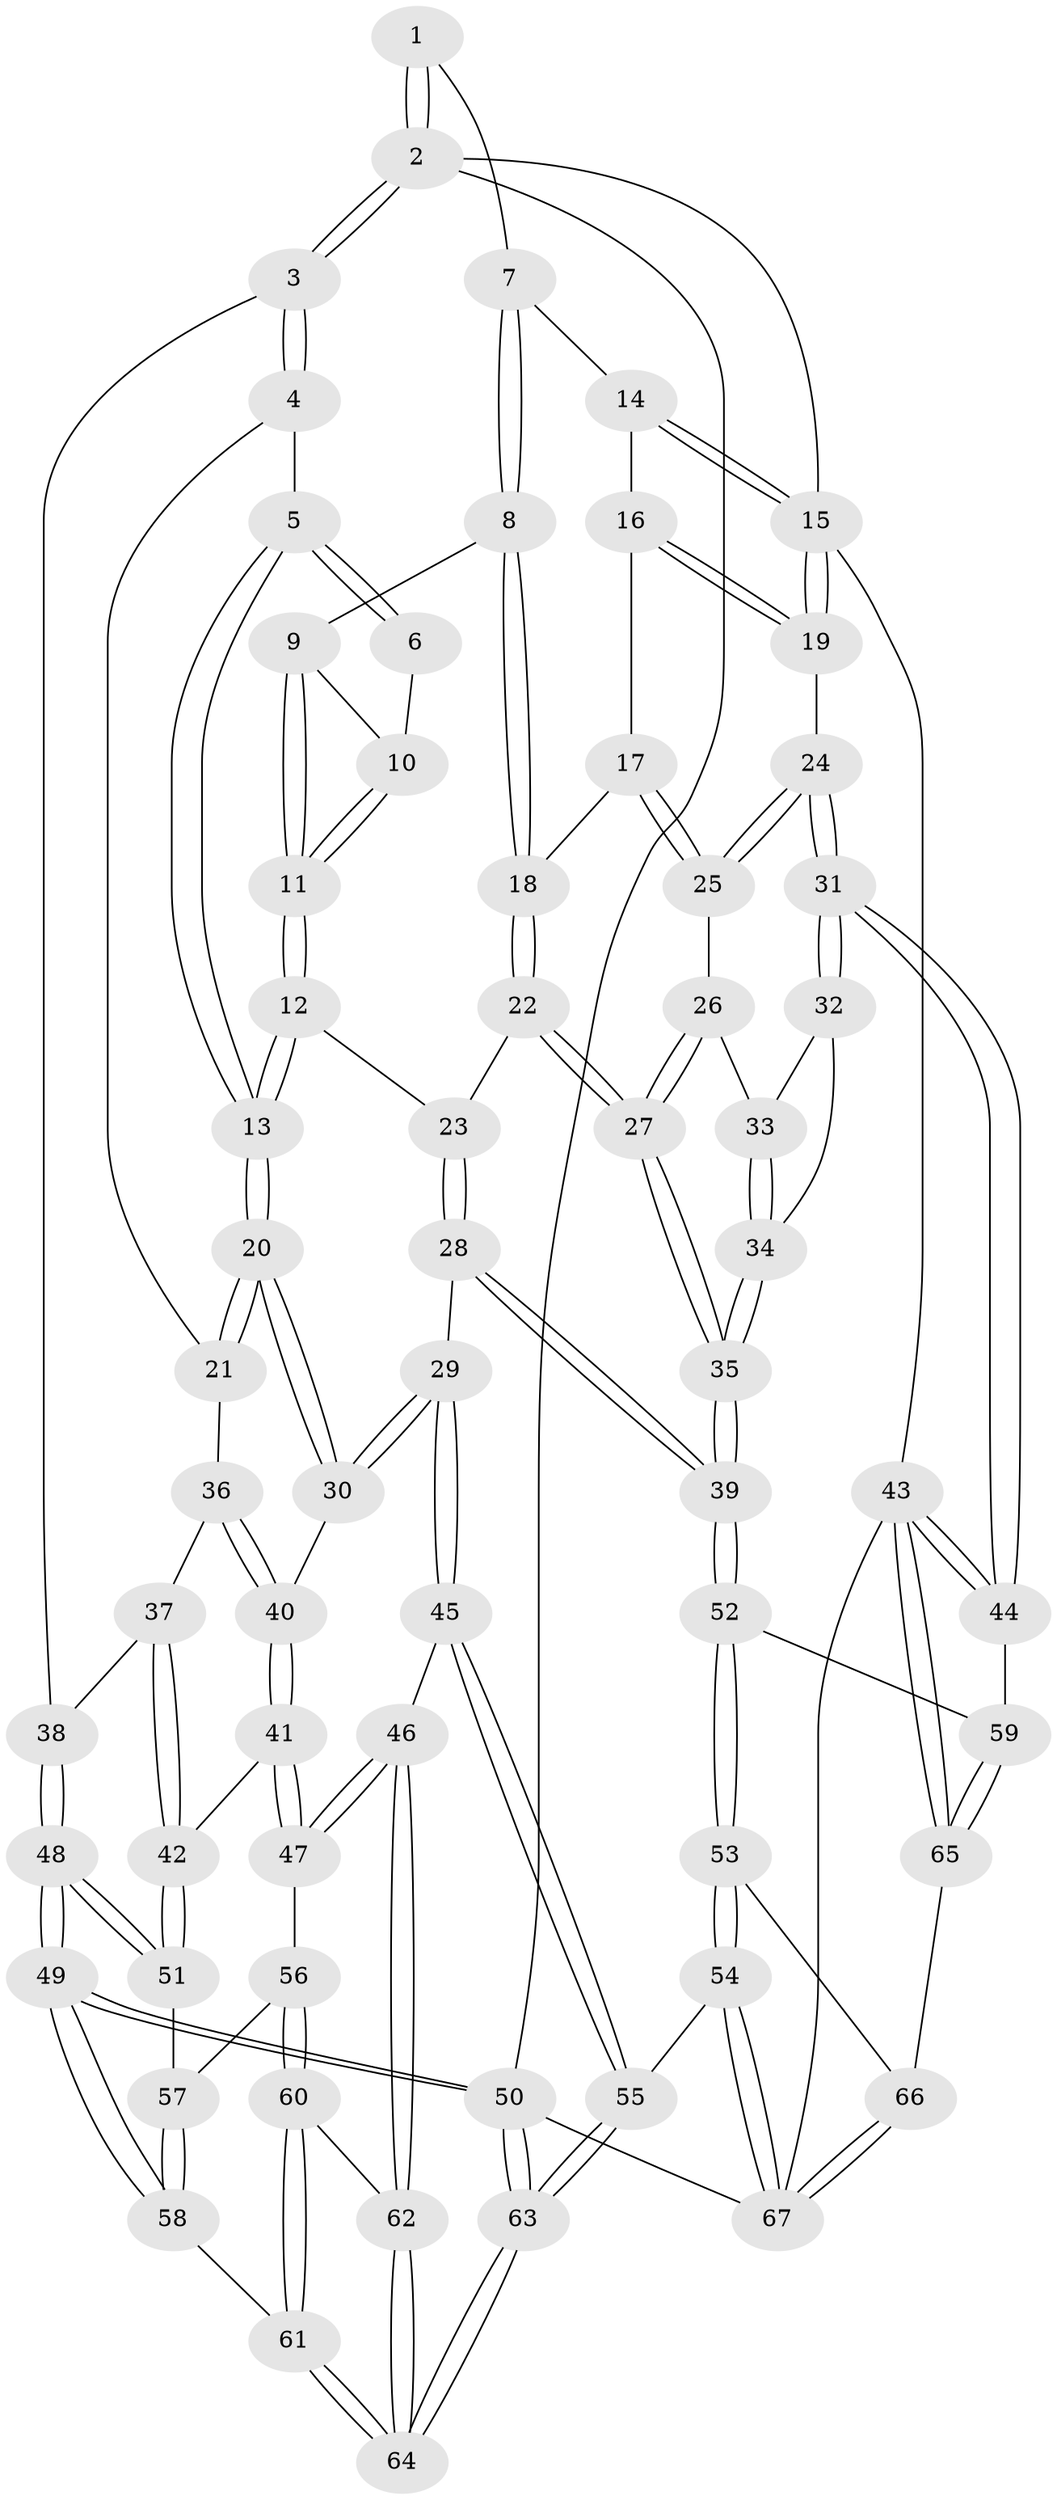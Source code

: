 // Generated by graph-tools (version 1.1) at 2025/38/03/09/25 02:38:24]
// undirected, 67 vertices, 164 edges
graph export_dot {
graph [start="1"]
  node [color=gray90,style=filled];
  1 [pos="+0.2857826034186972+0"];
  2 [pos="+0+0"];
  3 [pos="+0+0.22983076631022897"];
  4 [pos="+0.13802493651767916+0.1627159532913909"];
  5 [pos="+0.23467145913157497+0.13173517998955686"];
  6 [pos="+0.27911524127040843+0.004644940085328201"];
  7 [pos="+0.6876830563149264+0"];
  8 [pos="+0.6811186363075+0.050724704698808125"];
  9 [pos="+0.5438804552621183+0.12814154629819904"];
  10 [pos="+0.38251749211762326+0.1088929399915981"];
  11 [pos="+0.41750580083822153+0.24490286751374535"];
  12 [pos="+0.37972403646561853+0.3150957598873917"];
  13 [pos="+0.3283569193900687+0.331909199078798"];
  14 [pos="+1+0"];
  15 [pos="+1+0"];
  16 [pos="+0.9121982532534998+0.1748056968873807"];
  17 [pos="+0.7523586046341032+0.20310391779957862"];
  18 [pos="+0.7309547710323477+0.19603193486995246"];
  19 [pos="+1+0.1789662651464335"];
  20 [pos="+0.27025014628420074+0.4109849931755242"];
  21 [pos="+0.2087065939367357+0.40971724882049293"];
  22 [pos="+0.6444880101865714+0.3892204023862659"];
  23 [pos="+0.47728721127917473+0.34524505654993126"];
  24 [pos="+1+0.3001519232520079"];
  25 [pos="+0.9028050043024011+0.3182317018772447"];
  26 [pos="+0.8924198482847976+0.43128871496865506"];
  27 [pos="+0.6478311639087996+0.4070275441024351"];
  28 [pos="+0.43642879009347485+0.6247010562859898"];
  29 [pos="+0.3597609183500308+0.6042775980039874"];
  30 [pos="+0.31868853331356045+0.5280157616408776"];
  31 [pos="+1+0.5832979830262482"];
  32 [pos="+1+0.5421070905072616"];
  33 [pos="+0.9002649791371059+0.44629404162880904"];
  34 [pos="+0.6935168215425711+0.6118004619188206"];
  35 [pos="+0.6409529378938604+0.6320769084548354"];
  36 [pos="+0.09229852682619803+0.4159140321962099"];
  37 [pos="+0.02568791870588798+0.40279085721096736"];
  38 [pos="+0+0.33591599814629236"];
  39 [pos="+0.6212545021608301+0.6793031689766719"];
  40 [pos="+0.13092846291447907+0.6047962687096975"];
  41 [pos="+0.1192567828766895+0.6943881109616167"];
  42 [pos="+0.08625706178209543+0.6843499976112551"];
  43 [pos="+1+0.9104320962034165"];
  44 [pos="+1+0.6639881351721664"];
  45 [pos="+0.26136555826028446+0.7063637186818065"];
  46 [pos="+0.2167058852802814+0.7182641501456095"];
  47 [pos="+0.12853738880016105+0.7029752128275737"];
  48 [pos="+0+0.6353912570329087"];
  49 [pos="+0+0.9320608085909158"];
  50 [pos="+0+1"];
  51 [pos="+0+0.6681833963505456"];
  52 [pos="+0.6275458842921395+0.7007935320777308"];
  53 [pos="+0.6256888799304994+0.7146166793146908"];
  54 [pos="+0.496601249424318+1"];
  55 [pos="+0.43142597203045163+1"];
  56 [pos="+0.10784825391587807+0.7460513491376773"];
  57 [pos="+0.02821226569404308+0.7762197867807847"];
  58 [pos="+0.0058559451286364075+0.8732099164906291"];
  59 [pos="+0.944126725036453+0.7517179825508046"];
  60 [pos="+0.08327176017092427+0.8276481309413174"];
  61 [pos="+0.05158514054103531+0.8728473394452527"];
  62 [pos="+0.18975214909393776+0.8399822902848586"];
  63 [pos="+0.3007395359626148+1"];
  64 [pos="+0.21730540241767254+1"];
  65 [pos="+0.9033392294315714+0.9313813145054842"];
  66 [pos="+0.8886866529092213+0.9464023722554707"];
  67 [pos="+0.7993826101791445+1"];
  1 -- 2;
  1 -- 2;
  1 -- 7;
  2 -- 3;
  2 -- 3;
  2 -- 15;
  2 -- 50;
  3 -- 4;
  3 -- 4;
  3 -- 38;
  4 -- 5;
  4 -- 21;
  5 -- 6;
  5 -- 6;
  5 -- 13;
  5 -- 13;
  6 -- 10;
  7 -- 8;
  7 -- 8;
  7 -- 14;
  8 -- 9;
  8 -- 18;
  8 -- 18;
  9 -- 10;
  9 -- 11;
  9 -- 11;
  10 -- 11;
  10 -- 11;
  11 -- 12;
  11 -- 12;
  12 -- 13;
  12 -- 13;
  12 -- 23;
  13 -- 20;
  13 -- 20;
  14 -- 15;
  14 -- 15;
  14 -- 16;
  15 -- 19;
  15 -- 19;
  15 -- 43;
  16 -- 17;
  16 -- 19;
  16 -- 19;
  17 -- 18;
  17 -- 25;
  17 -- 25;
  18 -- 22;
  18 -- 22;
  19 -- 24;
  20 -- 21;
  20 -- 21;
  20 -- 30;
  20 -- 30;
  21 -- 36;
  22 -- 23;
  22 -- 27;
  22 -- 27;
  23 -- 28;
  23 -- 28;
  24 -- 25;
  24 -- 25;
  24 -- 31;
  24 -- 31;
  25 -- 26;
  26 -- 27;
  26 -- 27;
  26 -- 33;
  27 -- 35;
  27 -- 35;
  28 -- 29;
  28 -- 39;
  28 -- 39;
  29 -- 30;
  29 -- 30;
  29 -- 45;
  29 -- 45;
  30 -- 40;
  31 -- 32;
  31 -- 32;
  31 -- 44;
  31 -- 44;
  32 -- 33;
  32 -- 34;
  33 -- 34;
  33 -- 34;
  34 -- 35;
  34 -- 35;
  35 -- 39;
  35 -- 39;
  36 -- 37;
  36 -- 40;
  36 -- 40;
  37 -- 38;
  37 -- 42;
  37 -- 42;
  38 -- 48;
  38 -- 48;
  39 -- 52;
  39 -- 52;
  40 -- 41;
  40 -- 41;
  41 -- 42;
  41 -- 47;
  41 -- 47;
  42 -- 51;
  42 -- 51;
  43 -- 44;
  43 -- 44;
  43 -- 65;
  43 -- 65;
  43 -- 67;
  44 -- 59;
  45 -- 46;
  45 -- 55;
  45 -- 55;
  46 -- 47;
  46 -- 47;
  46 -- 62;
  46 -- 62;
  47 -- 56;
  48 -- 49;
  48 -- 49;
  48 -- 51;
  48 -- 51;
  49 -- 50;
  49 -- 50;
  49 -- 58;
  49 -- 58;
  50 -- 63;
  50 -- 63;
  50 -- 67;
  51 -- 57;
  52 -- 53;
  52 -- 53;
  52 -- 59;
  53 -- 54;
  53 -- 54;
  53 -- 66;
  54 -- 55;
  54 -- 67;
  54 -- 67;
  55 -- 63;
  55 -- 63;
  56 -- 57;
  56 -- 60;
  56 -- 60;
  57 -- 58;
  57 -- 58;
  58 -- 61;
  59 -- 65;
  59 -- 65;
  60 -- 61;
  60 -- 61;
  60 -- 62;
  61 -- 64;
  61 -- 64;
  62 -- 64;
  62 -- 64;
  63 -- 64;
  63 -- 64;
  65 -- 66;
  66 -- 67;
  66 -- 67;
}
